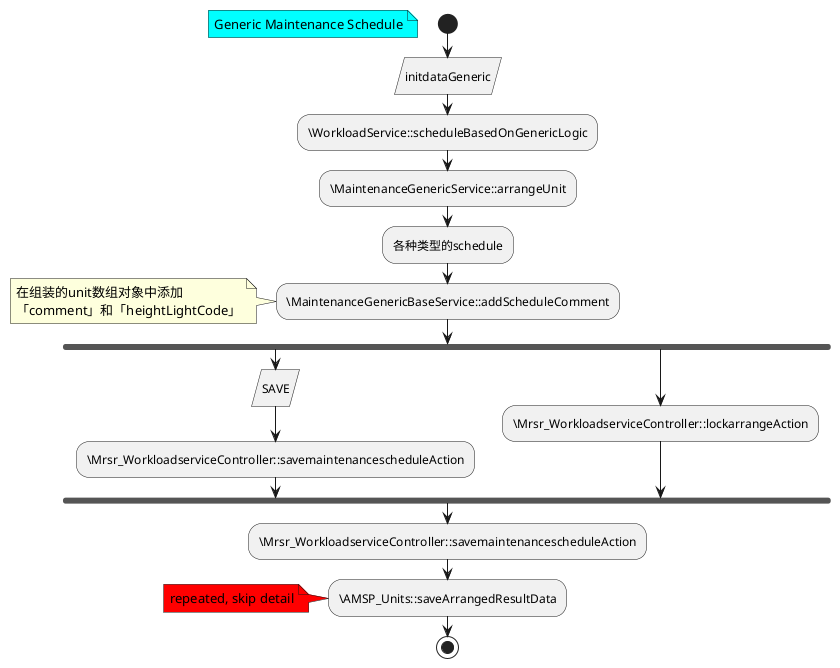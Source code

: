 @startuml
start
floating note #aqua
Generic Maintenance Schedule
end note
:initdataGeneric/
:\WorkloadService::scheduleBasedOnGenericLogic;
:\MaintenanceGenericService::arrangeUnit;
:各种类型的schedule;
:\MaintenanceGenericBaseService::addScheduleComment;
note
     在组装的unit数组对象中添加
     「comment」和「heightLightCode」
end note
fork
:SAVE/
:\Mrsr_WorkloadserviceController::savemaintenancescheduleAction;
fork again
:\Mrsr_WorkloadserviceController::lockarrangeAction;
end fork
:\Mrsr_WorkloadserviceController::savemaintenancescheduleAction;
:\AMSP_Units::saveArrangedResultData;
note #red
    repeated, skip detail
end note
stop
@enduml